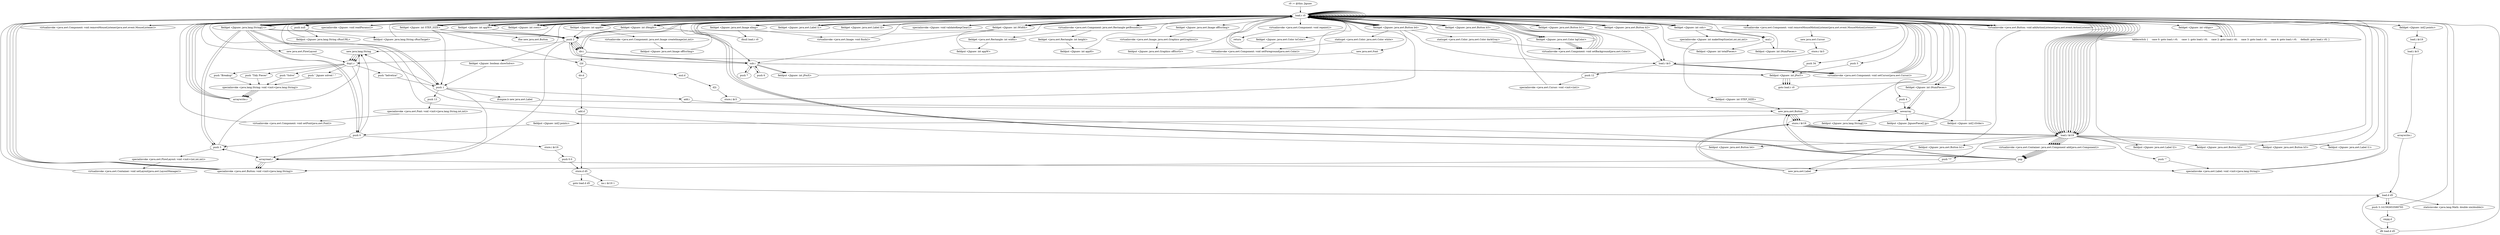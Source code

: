 digraph "" {
    "r0 := @this: Jigsaw"
    "load.r r0"
    "r0 := @this: Jigsaw"->"load.r r0";
    "push null"
    "load.r r0"->"push null";
    "fieldput <Jigsaw: java.lang.String sRunURL>"
    "push null"->"fieldput <Jigsaw: java.lang.String sRunURL>";
    "fieldput <Jigsaw: java.lang.String sRunURL>"->"load.r r0";
    "load.r r0"->"push null";
    "fieldput <Jigsaw: java.lang.String sRunTarget>"
    "push null"->"fieldput <Jigsaw: java.lang.String sRunTarget>";
    "fieldput <Jigsaw: java.lang.String sRunTarget>"->"load.r r0";
    "fieldget <Jigsaw: java.awt.Image aImg>"
    "load.r r0"->"fieldget <Jigsaw: java.awt.Image aImg>";
    "ifnull load.r r0"
    "fieldget <Jigsaw: java.awt.Image aImg>"->"ifnull load.r r0";
    "ifnull load.r r0"->"load.r r0";
    "load.r r0"->"fieldget <Jigsaw: java.awt.Image aImg>";
    "virtualinvoke <java.awt.Image: void flush()>"
    "fieldget <Jigsaw: java.awt.Image aImg>"->"virtualinvoke <java.awt.Image: void flush()>";
    "virtualinvoke <java.awt.Image: void flush()>"->"load.r r0";
    "load.r r0"->"load.r r0";
    "virtualinvoke <java.awt.Component: void removeMouseListener(java.awt.event.MouseListener)>"
    "load.r r0"->"virtualinvoke <java.awt.Component: void removeMouseListener(java.awt.event.MouseListener)>";
    "virtualinvoke <java.awt.Component: void removeMouseListener(java.awt.event.MouseListener)>"->"load.r r0";
    "load.r r0"->"load.r r0";
    "virtualinvoke <java.awt.Component: void removeMouseMotionListener(java.awt.event.MouseMotionListener)>"
    "load.r r0"->"virtualinvoke <java.awt.Component: void removeMouseMotionListener(java.awt.event.MouseMotionListener)>";
    "new java.awt.Cursor"
    "virtualinvoke <java.awt.Component: void removeMouseMotionListener(java.awt.event.MouseMotionListener)>"->"new java.awt.Cursor";
    "store.r $r3"
    "new java.awt.Cursor"->"store.r $r3";
    "load.r $r3"
    "store.r $r3"->"load.r $r3";
    "push 12"
    "load.r $r3"->"push 12";
    "specialinvoke <java.awt.Cursor: void <init>(int)>"
    "push 12"->"specialinvoke <java.awt.Cursor: void <init>(int)>";
    "specialinvoke <java.awt.Cursor: void <init>(int)>"->"load.r r0";
    "load.r r0"->"load.r r0";
    "virtualinvoke <java.awt.Component: java.awt.Rectangle getBounds()>"
    "load.r r0"->"virtualinvoke <java.awt.Component: java.awt.Rectangle getBounds()>";
    "fieldget <java.awt.Rectangle: int width>"
    "virtualinvoke <java.awt.Component: java.awt.Rectangle getBounds()>"->"fieldget <java.awt.Rectangle: int width>";
    "fieldput <Jigsaw: int appW>"
    "fieldget <java.awt.Rectangle: int width>"->"fieldput <Jigsaw: int appW>";
    "fieldput <Jigsaw: int appW>"->"load.r r0";
    "load.r r0"->"load.r r0";
    "load.r r0"->"virtualinvoke <java.awt.Component: java.awt.Rectangle getBounds()>";
    "fieldget <java.awt.Rectangle: int height>"
    "virtualinvoke <java.awt.Component: java.awt.Rectangle getBounds()>"->"fieldget <java.awt.Rectangle: int height>";
    "fieldput <Jigsaw: int appH>"
    "fieldget <java.awt.Rectangle: int height>"->"fieldput <Jigsaw: int appH>";
    "fieldput <Jigsaw: int appH>"->"load.r r0";
    "load.r r0"->"load.r r0";
    "load.r r0"->"load.r r0";
    "fieldget <Jigsaw: int appW>"
    "load.r r0"->"fieldget <Jigsaw: int appW>";
    "fieldget <Jigsaw: int appW>"->"load.r r0";
    "fieldget <Jigsaw: int appH>"
    "load.r r0"->"fieldget <Jigsaw: int appH>";
    "virtualinvoke <java.awt.Component: java.awt.Image createImage(int,int)>"
    "fieldget <Jigsaw: int appH>"->"virtualinvoke <java.awt.Component: java.awt.Image createImage(int,int)>";
    "fieldput <Jigsaw: java.awt.Image offScrImg>"
    "virtualinvoke <java.awt.Component: java.awt.Image createImage(int,int)>"->"fieldput <Jigsaw: java.awt.Image offScrImg>";
    "fieldput <Jigsaw: java.awt.Image offScrImg>"->"load.r r0";
    "load.r r0"->"load.r r0";
    "fieldget <Jigsaw: java.awt.Image offScrImg>"
    "load.r r0"->"fieldget <Jigsaw: java.awt.Image offScrImg>";
    "virtualinvoke <java.awt.Image: java.awt.Graphics getGraphics()>"
    "fieldget <Jigsaw: java.awt.Image offScrImg>"->"virtualinvoke <java.awt.Image: java.awt.Graphics getGraphics()>";
    "fieldput <Jigsaw: java.awt.Graphics offScrGr>"
    "virtualinvoke <java.awt.Image: java.awt.Graphics getGraphics()>"->"fieldput <Jigsaw: java.awt.Graphics offScrGr>";
    "fieldput <Jigsaw: java.awt.Graphics offScrGr>"->"load.r r0";
    "new java.awt.FlowLayout"
    "load.r r0"->"new java.awt.FlowLayout";
    "dup1.r"
    "new java.awt.FlowLayout"->"dup1.r";
    "push 0"
    "dup1.r"->"push 0";
    "push 3"
    "push 0"->"push 3";
    "push 3"->"push 3";
    "specialinvoke <java.awt.FlowLayout: void <init>(int,int,int)>"
    "push 3"->"specialinvoke <java.awt.FlowLayout: void <init>(int,int,int)>";
    "virtualinvoke <java.awt.Container: void setLayout(java.awt.LayoutManager)>"
    "specialinvoke <java.awt.FlowLayout: void <init>(int,int,int)>"->"virtualinvoke <java.awt.Container: void setLayout(java.awt.LayoutManager)>";
    "virtualinvoke <java.awt.Container: void setLayout(java.awt.LayoutManager)>"->"load.r r0";
    "push 4"
    "load.r r0"->"push 4";
    "newarray"
    "push 4"->"newarray";
    "fieldput <Jigsaw: java.lang.String[] t>"
    "newarray"->"fieldput <Jigsaw: java.lang.String[] t>";
    "fieldput <Jigsaw: java.lang.String[] t>"->"load.r r0";
    "fieldget <Jigsaw: java.lang.String[] t>"
    "load.r r0"->"fieldget <Jigsaw: java.lang.String[] t>";
    "fieldget <Jigsaw: java.lang.String[] t>"->"push 0";
    "new java.lang.String"
    "push 0"->"new java.lang.String";
    "new java.lang.String"->"dup1.r";
    "push \"Breakup\""
    "dup1.r"->"push \"Breakup\"";
    "specialinvoke <java.lang.String: void <init>(java.lang.String)>"
    "push \"Breakup\""->"specialinvoke <java.lang.String: void <init>(java.lang.String)>";
    "arraywrite.r"
    "specialinvoke <java.lang.String: void <init>(java.lang.String)>"->"arraywrite.r";
    "arraywrite.r"->"load.r r0";
    "load.r r0"->"fieldget <Jigsaw: java.lang.String[] t>";
    "push 1"
    "fieldget <Jigsaw: java.lang.String[] t>"->"push 1";
    "push 1"->"new java.lang.String";
    "new java.lang.String"->"dup1.r";
    "push \"Tidy Pieces\""
    "dup1.r"->"push \"Tidy Pieces\"";
    "push \"Tidy Pieces\""->"specialinvoke <java.lang.String: void <init>(java.lang.String)>";
    "specialinvoke <java.lang.String: void <init>(java.lang.String)>"->"arraywrite.r";
    "arraywrite.r"->"load.r r0";
    "load.r r0"->"fieldget <Jigsaw: java.lang.String[] t>";
    "push 2"
    "fieldget <Jigsaw: java.lang.String[] t>"->"push 2";
    "push 2"->"new java.lang.String";
    "new java.lang.String"->"dup1.r";
    "push \"Solve\""
    "dup1.r"->"push \"Solve\"";
    "push \"Solve\""->"specialinvoke <java.lang.String: void <init>(java.lang.String)>";
    "specialinvoke <java.lang.String: void <init>(java.lang.String)>"->"arraywrite.r";
    "arraywrite.r"->"load.r r0";
    "load.r r0"->"fieldget <Jigsaw: java.lang.String[] t>";
    "fieldget <Jigsaw: java.lang.String[] t>"->"push 3";
    "push 3"->"new java.lang.String";
    "new java.lang.String"->"dup1.r";
    "push \" Jigsaw solved ! \""
    "dup1.r"->"push \" Jigsaw solved ! \"";
    "push \" Jigsaw solved ! \""->"specialinvoke <java.lang.String: void <init>(java.lang.String)>";
    "specialinvoke <java.lang.String: void <init>(java.lang.String)>"->"arraywrite.r";
    "arraywrite.r"->"load.r r0";
    "specialinvoke <Jigsaw: void readParams()>"
    "load.r r0"->"specialinvoke <Jigsaw: void readParams()>";
    "specialinvoke <Jigsaw: void readParams()>"->"load.r r0";
    "fieldget <Jigsaw: int STEP_SIZE>"
    "load.r r0"->"fieldget <Jigsaw: int STEP_SIZE>";
    "ifne new java.awt.Button"
    "fieldget <Jigsaw: int STEP_SIZE>"->"ifne new java.awt.Button";
    "ifne new java.awt.Button"->"load.r r0";
    "load.r r0"->"load.r r0";
    "load.r r0"->"load.r r0";
    "fieldget <Jigsaw: int iWidth>"
    "load.r r0"->"fieldget <Jigsaw: int iWidth>";
    "fieldget <Jigsaw: int iWidth>"->"load.r r0";
    "fieldget <Jigsaw: int iHeight>"
    "load.r r0"->"fieldget <Jigsaw: int iHeight>";
    "fieldget <Jigsaw: int iHeight>"->"load.r r0";
    "fieldget <Jigsaw: int rows>"
    "load.r r0"->"fieldget <Jigsaw: int rows>";
    "fieldget <Jigsaw: int rows>"->"load.r r0";
    "fieldget <Jigsaw: int cols>"
    "load.r r0"->"fieldget <Jigsaw: int cols>";
    "specialinvoke <Jigsaw: int makeStepSize(int,int,int,int)>"
    "fieldget <Jigsaw: int cols>"->"specialinvoke <Jigsaw: int makeStepSize(int,int,int,int)>";
    "fieldput <Jigsaw: int STEP_SIZE>"
    "specialinvoke <Jigsaw: int makeStepSize(int,int,int,int)>"->"fieldput <Jigsaw: int STEP_SIZE>";
    "new java.awt.Button"
    "fieldput <Jigsaw: int STEP_SIZE>"->"new java.awt.Button";
    "store.r $r19"
    "new java.awt.Button"->"store.r $r19";
    "load.r $r19"
    "store.r $r19"->"load.r $r19";
    "push \"?\""
    "load.r $r19"->"push \"?\"";
    "specialinvoke <java.awt.Button: void <init>(java.lang.String)>"
    "push \"?\""->"specialinvoke <java.awt.Button: void <init>(java.lang.String)>";
    "specialinvoke <java.awt.Button: void <init>(java.lang.String)>"->"load.r r0";
    "load.r r0"->"load.r $r19";
    "fieldput <Jigsaw: java.awt.Button b4>"
    "load.r $r19"->"fieldput <Jigsaw: java.awt.Button b4>";
    "fieldput <Jigsaw: java.awt.Button b4>"->"load.r r0";
    "load.r r0"->"load.r $r19";
    "virtualinvoke <java.awt.Container: java.awt.Component add(java.awt.Component)>"
    "load.r $r19"->"virtualinvoke <java.awt.Container: java.awt.Component add(java.awt.Component)>";
    "pop"
    "virtualinvoke <java.awt.Container: java.awt.Component add(java.awt.Component)>"->"pop";
    "pop"->"new java.awt.Button";
    "new java.awt.Button"->"store.r $r19";
    "store.r $r19"->"load.r $r19";
    "load.r $r19"->"load.r r0";
    "load.r r0"->"fieldget <Jigsaw: java.lang.String[] t>";
    "fieldget <Jigsaw: java.lang.String[] t>"->"push 0";
    "arrayread.r"
    "push 0"->"arrayread.r";
    "arrayread.r"->"specialinvoke <java.awt.Button: void <init>(java.lang.String)>";
    "specialinvoke <java.awt.Button: void <init>(java.lang.String)>"->"load.r r0";
    "load.r r0"->"load.r $r19";
    "fieldput <Jigsaw: java.awt.Button b1>"
    "load.r $r19"->"fieldput <Jigsaw: java.awt.Button b1>";
    "fieldput <Jigsaw: java.awt.Button b1>"->"load.r r0";
    "load.r r0"->"load.r $r19";
    "load.r $r19"->"virtualinvoke <java.awt.Container: java.awt.Component add(java.awt.Component)>";
    "virtualinvoke <java.awt.Container: java.awt.Component add(java.awt.Component)>"->"pop";
    "new java.awt.Label"
    "pop"->"new java.awt.Label";
    "new java.awt.Label"->"store.r $r19";
    "store.r $r19"->"load.r $r19";
    "push \"\""
    "load.r $r19"->"push \"\"";
    "specialinvoke <java.awt.Label: void <init>(java.lang.String)>"
    "push \"\""->"specialinvoke <java.awt.Label: void <init>(java.lang.String)>";
    "specialinvoke <java.awt.Label: void <init>(java.lang.String)>"->"load.r r0";
    "load.r r0"->"load.r $r19";
    "fieldput <Jigsaw: java.awt.Label l2>"
    "load.r $r19"->"fieldput <Jigsaw: java.awt.Label l2>";
    "fieldput <Jigsaw: java.awt.Label l2>"->"load.r r0";
    "load.r r0"->"load.r $r19";
    "load.r $r19"->"virtualinvoke <java.awt.Container: java.awt.Component add(java.awt.Component)>";
    "virtualinvoke <java.awt.Container: java.awt.Component add(java.awt.Component)>"->"pop";
    "pop"->"new java.awt.Button";
    "new java.awt.Button"->"store.r $r19";
    "store.r $r19"->"load.r $r19";
    "load.r $r19"->"load.r r0";
    "load.r r0"->"fieldget <Jigsaw: java.lang.String[] t>";
    "fieldget <Jigsaw: java.lang.String[] t>"->"push 1";
    "push 1"->"arrayread.r";
    "arrayread.r"->"specialinvoke <java.awt.Button: void <init>(java.lang.String)>";
    "specialinvoke <java.awt.Button: void <init>(java.lang.String)>"->"load.r r0";
    "load.r r0"->"load.r $r19";
    "fieldput <Jigsaw: java.awt.Button b2>"
    "load.r $r19"->"fieldput <Jigsaw: java.awt.Button b2>";
    "fieldput <Jigsaw: java.awt.Button b2>"->"load.r r0";
    "load.r r0"->"load.r $r19";
    "load.r $r19"->"virtualinvoke <java.awt.Container: java.awt.Component add(java.awt.Component)>";
    "virtualinvoke <java.awt.Container: java.awt.Component add(java.awt.Component)>"->"pop";
    "pop"->"load.r r0";
    "fieldget <Jigsaw: boolean showSolve>"
    "load.r r0"->"fieldget <Jigsaw: boolean showSolve>";
    "fieldget <Jigsaw: boolean showSolve>"->"push 1";
    "ifcmpne.b new java.awt.Label"
    "push 1"->"ifcmpne.b new java.awt.Label";
    "ifcmpne.b new java.awt.Label"->"new java.awt.Button";
    "new java.awt.Button"->"store.r $r19";
    "store.r $r19"->"load.r $r19";
    "load.r $r19"->"load.r r0";
    "load.r r0"->"fieldget <Jigsaw: java.lang.String[] t>";
    "fieldget <Jigsaw: java.lang.String[] t>"->"push 2";
    "push 2"->"arrayread.r";
    "arrayread.r"->"specialinvoke <java.awt.Button: void <init>(java.lang.String)>";
    "specialinvoke <java.awt.Button: void <init>(java.lang.String)>"->"load.r r0";
    "load.r r0"->"load.r $r19";
    "fieldput <Jigsaw: java.awt.Button b3>"
    "load.r $r19"->"fieldput <Jigsaw: java.awt.Button b3>";
    "fieldput <Jigsaw: java.awt.Button b3>"->"load.r r0";
    "load.r r0"->"load.r $r19";
    "load.r $r19"->"virtualinvoke <java.awt.Container: java.awt.Component add(java.awt.Component)>";
    "virtualinvoke <java.awt.Container: java.awt.Component add(java.awt.Component)>"->"pop";
    "pop"->"load.r r0";
    "fieldget <Jigsaw: java.awt.Button b3>"
    "load.r r0"->"fieldget <Jigsaw: java.awt.Button b3>";
    "fieldget <Jigsaw: java.awt.Button b3>"->"load.r $r3";
    "virtualinvoke <java.awt.Component: void setCursor(java.awt.Cursor)>"
    "load.r $r3"->"virtualinvoke <java.awt.Component: void setCursor(java.awt.Cursor)>";
    "virtualinvoke <java.awt.Component: void setCursor(java.awt.Cursor)>"->"load.r r0";
    "load.r r0"->"fieldget <Jigsaw: java.awt.Button b3>";
    "fieldget <Jigsaw: java.awt.Button b3>"->"load.r r0";
    "virtualinvoke <java.awt.Button: void addActionListener(java.awt.event.ActionListener)>"
    "load.r r0"->"virtualinvoke <java.awt.Button: void addActionListener(java.awt.event.ActionListener)>";
    "virtualinvoke <java.awt.Button: void addActionListener(java.awt.event.ActionListener)>"->"new java.awt.Label";
    "new java.awt.Label"->"store.r $r19";
    "store.r $r19"->"load.r $r19";
    "load.r $r19"->"load.r r0";
    "load.r r0"->"fieldget <Jigsaw: java.lang.String[] t>";
    "fieldget <Jigsaw: java.lang.String[] t>"->"push 3";
    "push 3"->"arrayread.r";
    "arrayread.r"->"specialinvoke <java.awt.Label: void <init>(java.lang.String)>";
    "specialinvoke <java.awt.Label: void <init>(java.lang.String)>"->"load.r r0";
    "load.r r0"->"load.r $r19";
    "fieldput <Jigsaw: java.awt.Label l1>"
    "load.r $r19"->"fieldput <Jigsaw: java.awt.Label l1>";
    "fieldput <Jigsaw: java.awt.Label l1>"->"load.r r0";
    "load.r r0"->"load.r $r19";
    "load.r $r19"->"virtualinvoke <java.awt.Container: java.awt.Component add(java.awt.Component)>";
    "virtualinvoke <java.awt.Container: java.awt.Component add(java.awt.Component)>"->"pop";
    "pop"->"load.r r0";
    "fieldget <Jigsaw: java.awt.Button b1>"
    "load.r r0"->"fieldget <Jigsaw: java.awt.Button b1>";
    "fieldget <Jigsaw: java.awt.Button b1>"->"load.r $r3";
    "load.r $r3"->"virtualinvoke <java.awt.Component: void setCursor(java.awt.Cursor)>";
    "virtualinvoke <java.awt.Component: void setCursor(java.awt.Cursor)>"->"load.r r0";
    "fieldget <Jigsaw: java.awt.Button b2>"
    "load.r r0"->"fieldget <Jigsaw: java.awt.Button b2>";
    "fieldget <Jigsaw: java.awt.Button b2>"->"load.r $r3";
    "load.r $r3"->"virtualinvoke <java.awt.Component: void setCursor(java.awt.Cursor)>";
    "virtualinvoke <java.awt.Component: void setCursor(java.awt.Cursor)>"->"load.r r0";
    "fieldget <Jigsaw: java.awt.Button b4>"
    "load.r r0"->"fieldget <Jigsaw: java.awt.Button b4>";
    "fieldget <Jigsaw: java.awt.Button b4>"->"load.r $r3";
    "load.r $r3"->"virtualinvoke <java.awt.Component: void setCursor(java.awt.Cursor)>";
    "virtualinvoke <java.awt.Component: void setCursor(java.awt.Cursor)>"->"load.r r0";
    "load.r r0"->"fieldget <Jigsaw: java.awt.Button b4>";
    "new java.awt.Font"
    "fieldget <Jigsaw: java.awt.Button b4>"->"new java.awt.Font";
    "new java.awt.Font"->"dup1.r";
    "push \"helvetica\""
    "dup1.r"->"push \"helvetica\"";
    "push \"helvetica\""->"push 1";
    "push 13"
    "push 1"->"push 13";
    "specialinvoke <java.awt.Font: void <init>(java.lang.String,int,int)>"
    "push 13"->"specialinvoke <java.awt.Font: void <init>(java.lang.String,int,int)>";
    "virtualinvoke <java.awt.Component: void setFont(java.awt.Font)>"
    "specialinvoke <java.awt.Font: void <init>(java.lang.String,int,int)>"->"virtualinvoke <java.awt.Component: void setFont(java.awt.Font)>";
    "virtualinvoke <java.awt.Component: void setFont(java.awt.Font)>"->"load.r r0";
    "load.r r0"->"fieldget <Jigsaw: java.awt.Button b4>";
    "staticget <java.awt.Color: java.awt.Color white>"
    "fieldget <Jigsaw: java.awt.Button b4>"->"staticget <java.awt.Color: java.awt.Color white>";
    "virtualinvoke <java.awt.Component: void setForeground(java.awt.Color)>"
    "staticget <java.awt.Color: java.awt.Color white>"->"virtualinvoke <java.awt.Component: void setForeground(java.awt.Color)>";
    "virtualinvoke <java.awt.Component: void setForeground(java.awt.Color)>"->"load.r r0";
    "load.r r0"->"fieldget <Jigsaw: java.awt.Button b4>";
    "staticget <java.awt.Color: java.awt.Color darkGray>"
    "fieldget <Jigsaw: java.awt.Button b4>"->"staticget <java.awt.Color: java.awt.Color darkGray>";
    "virtualinvoke <java.awt.Component: void setBackground(java.awt.Color)>"
    "staticget <java.awt.Color: java.awt.Color darkGray>"->"virtualinvoke <java.awt.Component: void setBackground(java.awt.Color)>";
    "virtualinvoke <java.awt.Component: void setBackground(java.awt.Color)>"->"load.r r0";
    "load.r r0"->"fieldget <Jigsaw: java.awt.Button b1>";
    "fieldget <Jigsaw: java.awt.Button b1>"->"load.r r0";
    "load.r r0"->"virtualinvoke <java.awt.Button: void addActionListener(java.awt.event.ActionListener)>";
    "virtualinvoke <java.awt.Button: void addActionListener(java.awt.event.ActionListener)>"->"load.r r0";
    "load.r r0"->"fieldget <Jigsaw: java.awt.Button b2>";
    "fieldget <Jigsaw: java.awt.Button b2>"->"load.r r0";
    "load.r r0"->"virtualinvoke <java.awt.Button: void addActionListener(java.awt.event.ActionListener)>";
    "virtualinvoke <java.awt.Button: void addActionListener(java.awt.event.ActionListener)>"->"load.r r0";
    "load.r r0"->"fieldget <Jigsaw: java.awt.Button b4>";
    "fieldget <Jigsaw: java.awt.Button b4>"->"load.r r0";
    "load.r r0"->"virtualinvoke <java.awt.Button: void addActionListener(java.awt.event.ActionListener)>";
    "virtualinvoke <java.awt.Button: void addActionListener(java.awt.event.ActionListener)>"->"load.r r0";
    "load.r r0"->"load.r r0";
    "fieldget <Jigsaw: java.awt.Color bgColor>"
    "load.r r0"->"fieldget <Jigsaw: java.awt.Color bgColor>";
    "fieldget <Jigsaw: java.awt.Color bgColor>"->"virtualinvoke <java.awt.Component: void setBackground(java.awt.Color)>";
    "virtualinvoke <java.awt.Component: void setBackground(java.awt.Color)>"->"load.r r0";
    "fieldget <Jigsaw: java.awt.Label l1>"
    "load.r r0"->"fieldget <Jigsaw: java.awt.Label l1>";
    "fieldget <Jigsaw: java.awt.Label l1>"->"load.r r0";
    "load.r r0"->"fieldget <Jigsaw: java.awt.Color bgColor>";
    "fieldget <Jigsaw: java.awt.Color bgColor>"->"virtualinvoke <java.awt.Component: void setBackground(java.awt.Color)>";
    "virtualinvoke <java.awt.Component: void setBackground(java.awt.Color)>"->"load.r r0";
    "fieldget <Jigsaw: java.awt.Label l2>"
    "load.r r0"->"fieldget <Jigsaw: java.awt.Label l2>";
    "fieldget <Jigsaw: java.awt.Label l2>"->"load.r r0";
    "load.r r0"->"fieldget <Jigsaw: java.awt.Color bgColor>";
    "fieldget <Jigsaw: java.awt.Color bgColor>"->"virtualinvoke <java.awt.Component: void setBackground(java.awt.Color)>";
    "virtualinvoke <java.awt.Component: void setBackground(java.awt.Color)>"->"load.r r0";
    "load.r r0"->"fieldget <Jigsaw: java.awt.Label l1>";
    "fieldget <Jigsaw: java.awt.Label l1>"->"load.r r0";
    "fieldget <Jigsaw: java.awt.Color txColor>"
    "load.r r0"->"fieldget <Jigsaw: java.awt.Color txColor>";
    "fieldget <Jigsaw: java.awt.Color txColor>"->"virtualinvoke <java.awt.Component: void setForeground(java.awt.Color)>";
    "virtualinvoke <java.awt.Component: void setForeground(java.awt.Color)>"->"load.r r0";
    "specialinvoke <Jigsaw: void validateKeepClear()>"
    "load.r r0"->"specialinvoke <Jigsaw: void validateKeepClear()>";
    "specialinvoke <Jigsaw: void validateKeepClear()>"->"load.r r0";
    "load.r r0"->"load.r r0";
    "load.r r0"->"fieldget <Jigsaw: int STEP_SIZE>";
    "fieldget <Jigsaw: int STEP_SIZE>"->"push 1";
    "add.i"
    "push 1"->"add.i";
    "add.i"->"newarray";
    "fieldput <Jigsaw: int[] points>"
    "newarray"->"fieldput <Jigsaw: int[] points>";
    "fieldput <Jigsaw: int[] points>"->"push 0";
    "store.i $r19"
    "push 0"->"store.i $r19";
    "push 0.0"
    "store.i $r19"->"push 0.0";
    "store.d d5"
    "push 0.0"->"store.d d5";
    "goto load.d d5"
    "store.d d5"->"goto load.d d5";
    "load.d d5"
    "goto load.d d5"->"load.d d5";
    "push 3.141592653589793"
    "load.d d5"->"push 3.141592653589793";
    "cmpg.d"
    "push 3.141592653589793"->"cmpg.d";
    "iflt load.d d5"
    "cmpg.d"->"iflt load.d d5";
    "iflt load.d d5"->"load.r r0";
    "load.r r0"->"load.r r0";
    "load.r r0"->"fieldget <Jigsaw: int rows>";
    "fieldget <Jigsaw: int rows>"->"load.r r0";
    "load.r r0"->"fieldget <Jigsaw: int cols>";
    "mul.i"
    "fieldget <Jigsaw: int cols>"->"mul.i";
    "fieldput <Jigsaw: int totalPieces>"
    "mul.i"->"fieldput <Jigsaw: int totalPieces>";
    "fieldput <Jigsaw: int totalPieces>"->"load.r r0";
    "load.r r0"->"load.r r0";
    "load.r r0"->"fieldget <Jigsaw: int appW>";
    "fieldget <Jigsaw: int appW>"->"load.r r0";
    "load.r r0"->"fieldget <Jigsaw: int iWidth>";
    "sub.i"
    "fieldget <Jigsaw: int iWidth>"->"sub.i";
    "push 7"
    "sub.i"->"push 7";
    "push 7"->"sub.i";
    "fieldput <Jigsaw: int jPosX>"
    "sub.i"->"fieldput <Jigsaw: int jPosX>";
    "fieldput <Jigsaw: int jPosX>"->"load.r r0";
    "fieldget <Jigsaw: int vAlign>"
    "load.r r0"->"fieldget <Jigsaw: int vAlign>";
    "tableswitch {     case 0: goto load.r r0;     case 1: goto load.r r0;     case 2: goto load.r r0;     case 3: goto load.r r0;     case 4: goto load.r r0;     default: goto load.r r0; }"
    "fieldget <Jigsaw: int vAlign>"->"tableswitch {     case 0: goto load.r r0;     case 1: goto load.r r0;     case 2: goto load.r r0;     case 3: goto load.r r0;     case 4: goto load.r r0;     default: goto load.r r0; }";
    "tableswitch {     case 0: goto load.r r0;     case 1: goto load.r r0;     case 2: goto load.r r0;     case 3: goto load.r r0;     case 4: goto load.r r0;     default: goto load.r r0; }"->"load.r r0";
    "push 5"
    "load.r r0"->"push 5";
    "fieldput <Jigsaw: int jPosY>"
    "push 5"->"fieldput <Jigsaw: int jPosY>";
    "goto load.r r0"
    "fieldput <Jigsaw: int jPosY>"->"goto load.r r0";
    "goto load.r r0"->"load.r r0";
    "load.r r0"->"load.r r0";
    "load.r r0"->"fieldget <Jigsaw: int rows>";
    "fieldget <Jigsaw: int rows>"->"load.r r0";
    "load.r r0"->"fieldget <Jigsaw: int cols>";
    "fieldget <Jigsaw: int cols>"->"mul.i";
    "fieldput <Jigsaw: int iNumPieces>"
    "mul.i"->"fieldput <Jigsaw: int iNumPieces>";
    "fieldput <Jigsaw: int iNumPieces>"->"load.r r0";
    "load.r r0"->"load.r r0";
    "fieldget <Jigsaw: int iNumPieces>"
    "load.r r0"->"fieldget <Jigsaw: int iNumPieces>";
    "fieldget <Jigsaw: int iNumPieces>"->"newarray";
    "fieldput <Jigsaw: JigsawPiece[] jp>"
    "newarray"->"fieldput <Jigsaw: JigsawPiece[] jp>";
    "fieldput <Jigsaw: JigsawPiece[] jp>"->"load.r r0";
    "load.r r0"->"load.r r0";
    "load.r r0"->"fieldget <Jigsaw: int iNumPieces>";
    "fieldget <Jigsaw: int iNumPieces>"->"newarray";
    "fieldput <Jigsaw: int[] iOrder>"
    "newarray"->"fieldput <Jigsaw: int[] iOrder>";
    "fieldput <Jigsaw: int[] iOrder>"->"load.r r0";
    "virtualinvoke <java.awt.Component: void repaint()>"
    "load.r r0"->"virtualinvoke <java.awt.Component: void repaint()>";
    "return"
    "virtualinvoke <java.awt.Component: void repaint()>"->"return";
    "tableswitch {     case 0: goto load.r r0;     case 1: goto load.r r0;     case 2: goto load.r r0;     case 3: goto load.r r0;     case 4: goto load.r r0;     default: goto load.r r0; }"->"load.r r0";
    "load.r r0"->"load.r r0";
    "load.r r0"->"fieldget <Jigsaw: int appH>";
    "fieldget <Jigsaw: int appH>"->"push 2";
    "div.i"
    "push 2"->"div.i";
    "div.i"->"load.r r0";
    "load.r r0"->"fieldget <Jigsaw: int iHeight>";
    "fieldget <Jigsaw: int iHeight>"->"push 2";
    "push 2"->"div.i";
    "div.i"->"sub.i";
    "sub.i"->"fieldput <Jigsaw: int jPosY>";
    "fieldput <Jigsaw: int jPosY>"->"goto load.r r0";
    "tableswitch {     case 0: goto load.r r0;     case 1: goto load.r r0;     case 2: goto load.r r0;     case 3: goto load.r r0;     case 4: goto load.r r0;     default: goto load.r r0; }"->"load.r r0";
    "load.r r0"->"load.r r0";
    "load.r r0"->"fieldget <Jigsaw: int appH>";
    "fieldget <Jigsaw: int appH>"->"load.r r0";
    "load.r r0"->"fieldget <Jigsaw: int iHeight>";
    "fieldget <Jigsaw: int iHeight>"->"sub.i";
    "push 6"
    "sub.i"->"push 6";
    "push 6"->"sub.i";
    "sub.i"->"fieldput <Jigsaw: int jPosY>";
    "fieldput <Jigsaw: int jPosY>"->"goto load.r r0";
    "tableswitch {     case 0: goto load.r r0;     case 1: goto load.r r0;     case 2: goto load.r r0;     case 3: goto load.r r0;     case 4: goto load.r r0;     default: goto load.r r0; }"->"load.r r0";
    "push 34"
    "load.r r0"->"push 34";
    "push 34"->"fieldput <Jigsaw: int jPosY>";
    "fieldput <Jigsaw: int jPosY>"->"goto load.r r0";
    "tableswitch {     case 0: goto load.r r0;     case 1: goto load.r r0;     case 2: goto load.r r0;     case 3: goto load.r r0;     case 4: goto load.r r0;     default: goto load.r r0; }"->"load.r r0";
    "load.r r0"->"load.r r0";
    "load.r r0"->"fieldget <Jigsaw: int appW>";
    "fieldget <Jigsaw: int appW>"->"push 2";
    "push 2"->"div.i";
    "div.i"->"load.r r0";
    "load.r r0"->"fieldget <Jigsaw: int iWidth>";
    "fieldget <Jigsaw: int iWidth>"->"push 2";
    "push 2"->"div.i";
    "div.i"->"sub.i";
    "sub.i"->"fieldput <Jigsaw: int jPosX>";
    "iflt load.d d5"->"load.d d5";
    "staticinvoke <java.lang.Math: double sin(double)>"
    "load.d d5"->"staticinvoke <java.lang.Math: double sin(double)>";
    "staticinvoke <java.lang.Math: double sin(double)>"->"load.r r0";
    "load.r r0"->"fieldget <Jigsaw: int STEP_SIZE>";
    "fieldget <Jigsaw: int STEP_SIZE>"->"push 2";
    "push 2"->"sub.i";
    "sub.i"->"push 2";
    "push 2"->"div.i";
    "i2d"
    "div.i"->"i2d";
    "mul.d"
    "i2d"->"mul.d";
    "d2i"
    "mul.d"->"d2i";
    "store.i $r3"
    "d2i"->"store.i $r3";
    "store.i $r3"->"load.r r0";
    "fieldget <Jigsaw: int[] points>"
    "load.r r0"->"fieldget <Jigsaw: int[] points>";
    "load.i $r19"
    "fieldget <Jigsaw: int[] points>"->"load.i $r19";
    "load.i $r3"
    "load.i $r19"->"load.i $r3";
    "arraywrite.i"
    "load.i $r3"->"arraywrite.i";
    "arraywrite.i"->"load.d d5";
    "load.d d5"->"push 3.141592653589793";
    "push 3.141592653589793"->"load.r r0";
    "load.r r0"->"fieldget <Jigsaw: int STEP_SIZE>";
    "fieldget <Jigsaw: int STEP_SIZE>"->"i2d";
    "div.d"
    "i2d"->"div.d";
    "add.d"
    "div.d"->"add.d";
    "add.d"->"store.d d5";
    "inc.i $r19 1"
    "store.d d5"->"inc.i $r19 1";
}
